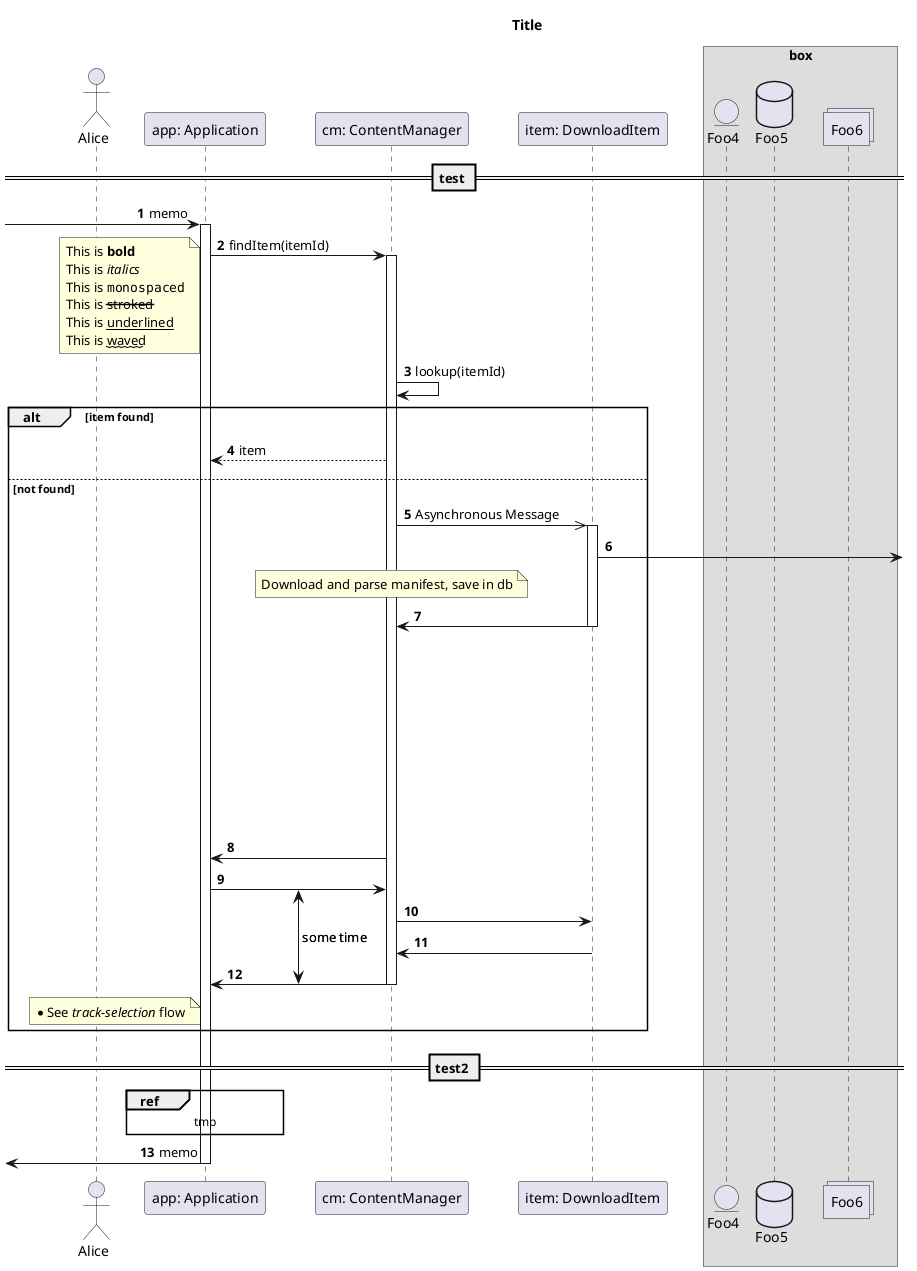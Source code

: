 @startuml

skinparam ParticipantPadding 20
skinparam BoxPadding 10
skinparam maxMessageSize 200

' hide footbox
' autoactivate on

' comment
/' comment '/

actor Alice
participant "app: Application" as app
participant "cm: ContentManager" as cm
participant "item: DownloadItem" as item

box "box"
    entity Foo4
    database Foo5
    collections Foo6
end box

autonumber

title Title

== test ==

[-> app: memo

activate app
app->cm: findItem(itemId)
note left
  This is **bold**
  This is //italics//
  This is ""monospaced""
  This is --stroked--
  This is __underlined__
  This is ~~waved~~
end note

activate cm
cm->cm: lookup(itemId)

alt item found
    cm-->app: item
else not found
    cm->>item: Asynchronous Message
    activate item

    item ->]

    note over cm
        Download and parse manifest, save in db
    end note

    cm <- item
    deactivate item

    ||200||

    app <- cm

    {start} app -> cm
    cm -> item
    cm <- item
    {end} app <- cm
    !pragma teoz true
    {start} <-> {end} : some time

    deactivate cm

    note left app: * See //track-selection// flow
end group

== test2 ==

ref over app, app: tmp

[<- app: memo

deactivate app

@enduml

